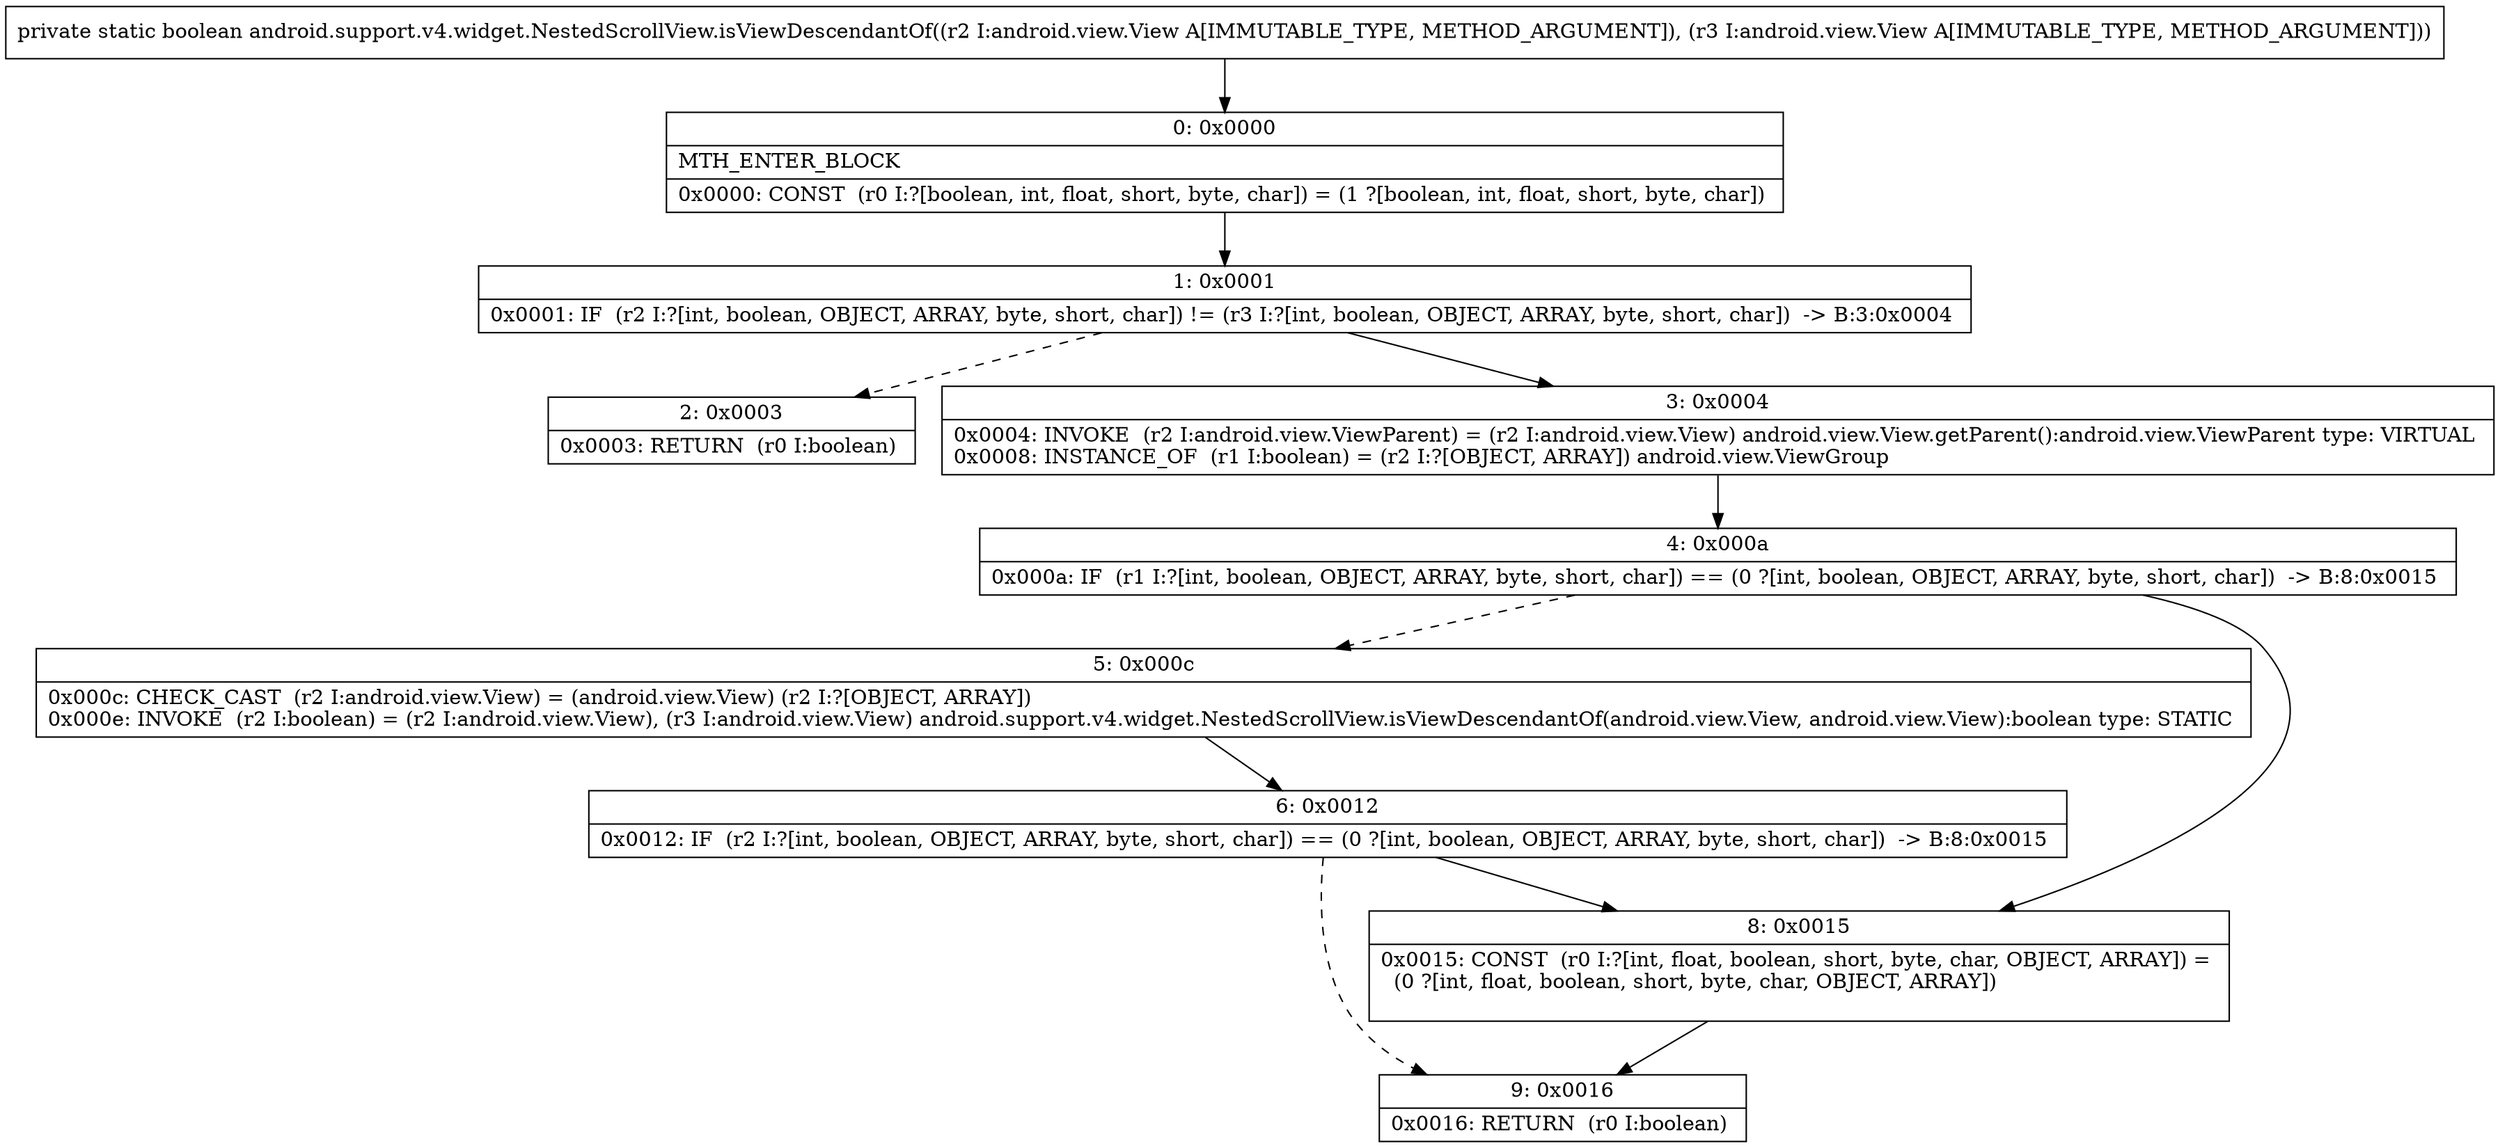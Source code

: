digraph "CFG forandroid.support.v4.widget.NestedScrollView.isViewDescendantOf(Landroid\/view\/View;Landroid\/view\/View;)Z" {
Node_0 [shape=record,label="{0\:\ 0x0000|MTH_ENTER_BLOCK\l|0x0000: CONST  (r0 I:?[boolean, int, float, short, byte, char]) = (1 ?[boolean, int, float, short, byte, char]) \l}"];
Node_1 [shape=record,label="{1\:\ 0x0001|0x0001: IF  (r2 I:?[int, boolean, OBJECT, ARRAY, byte, short, char]) != (r3 I:?[int, boolean, OBJECT, ARRAY, byte, short, char])  \-\> B:3:0x0004 \l}"];
Node_2 [shape=record,label="{2\:\ 0x0003|0x0003: RETURN  (r0 I:boolean) \l}"];
Node_3 [shape=record,label="{3\:\ 0x0004|0x0004: INVOKE  (r2 I:android.view.ViewParent) = (r2 I:android.view.View) android.view.View.getParent():android.view.ViewParent type: VIRTUAL \l0x0008: INSTANCE_OF  (r1 I:boolean) = (r2 I:?[OBJECT, ARRAY]) android.view.ViewGroup \l}"];
Node_4 [shape=record,label="{4\:\ 0x000a|0x000a: IF  (r1 I:?[int, boolean, OBJECT, ARRAY, byte, short, char]) == (0 ?[int, boolean, OBJECT, ARRAY, byte, short, char])  \-\> B:8:0x0015 \l}"];
Node_5 [shape=record,label="{5\:\ 0x000c|0x000c: CHECK_CAST  (r2 I:android.view.View) = (android.view.View) (r2 I:?[OBJECT, ARRAY]) \l0x000e: INVOKE  (r2 I:boolean) = (r2 I:android.view.View), (r3 I:android.view.View) android.support.v4.widget.NestedScrollView.isViewDescendantOf(android.view.View, android.view.View):boolean type: STATIC \l}"];
Node_6 [shape=record,label="{6\:\ 0x0012|0x0012: IF  (r2 I:?[int, boolean, OBJECT, ARRAY, byte, short, char]) == (0 ?[int, boolean, OBJECT, ARRAY, byte, short, char])  \-\> B:8:0x0015 \l}"];
Node_8 [shape=record,label="{8\:\ 0x0015|0x0015: CONST  (r0 I:?[int, float, boolean, short, byte, char, OBJECT, ARRAY]) = \l  (0 ?[int, float, boolean, short, byte, char, OBJECT, ARRAY])\l \l}"];
Node_9 [shape=record,label="{9\:\ 0x0016|0x0016: RETURN  (r0 I:boolean) \l}"];
MethodNode[shape=record,label="{private static boolean android.support.v4.widget.NestedScrollView.isViewDescendantOf((r2 I:android.view.View A[IMMUTABLE_TYPE, METHOD_ARGUMENT]), (r3 I:android.view.View A[IMMUTABLE_TYPE, METHOD_ARGUMENT])) }"];
MethodNode -> Node_0;
Node_0 -> Node_1;
Node_1 -> Node_2[style=dashed];
Node_1 -> Node_3;
Node_3 -> Node_4;
Node_4 -> Node_5[style=dashed];
Node_4 -> Node_8;
Node_5 -> Node_6;
Node_6 -> Node_8;
Node_6 -> Node_9[style=dashed];
Node_8 -> Node_9;
}

